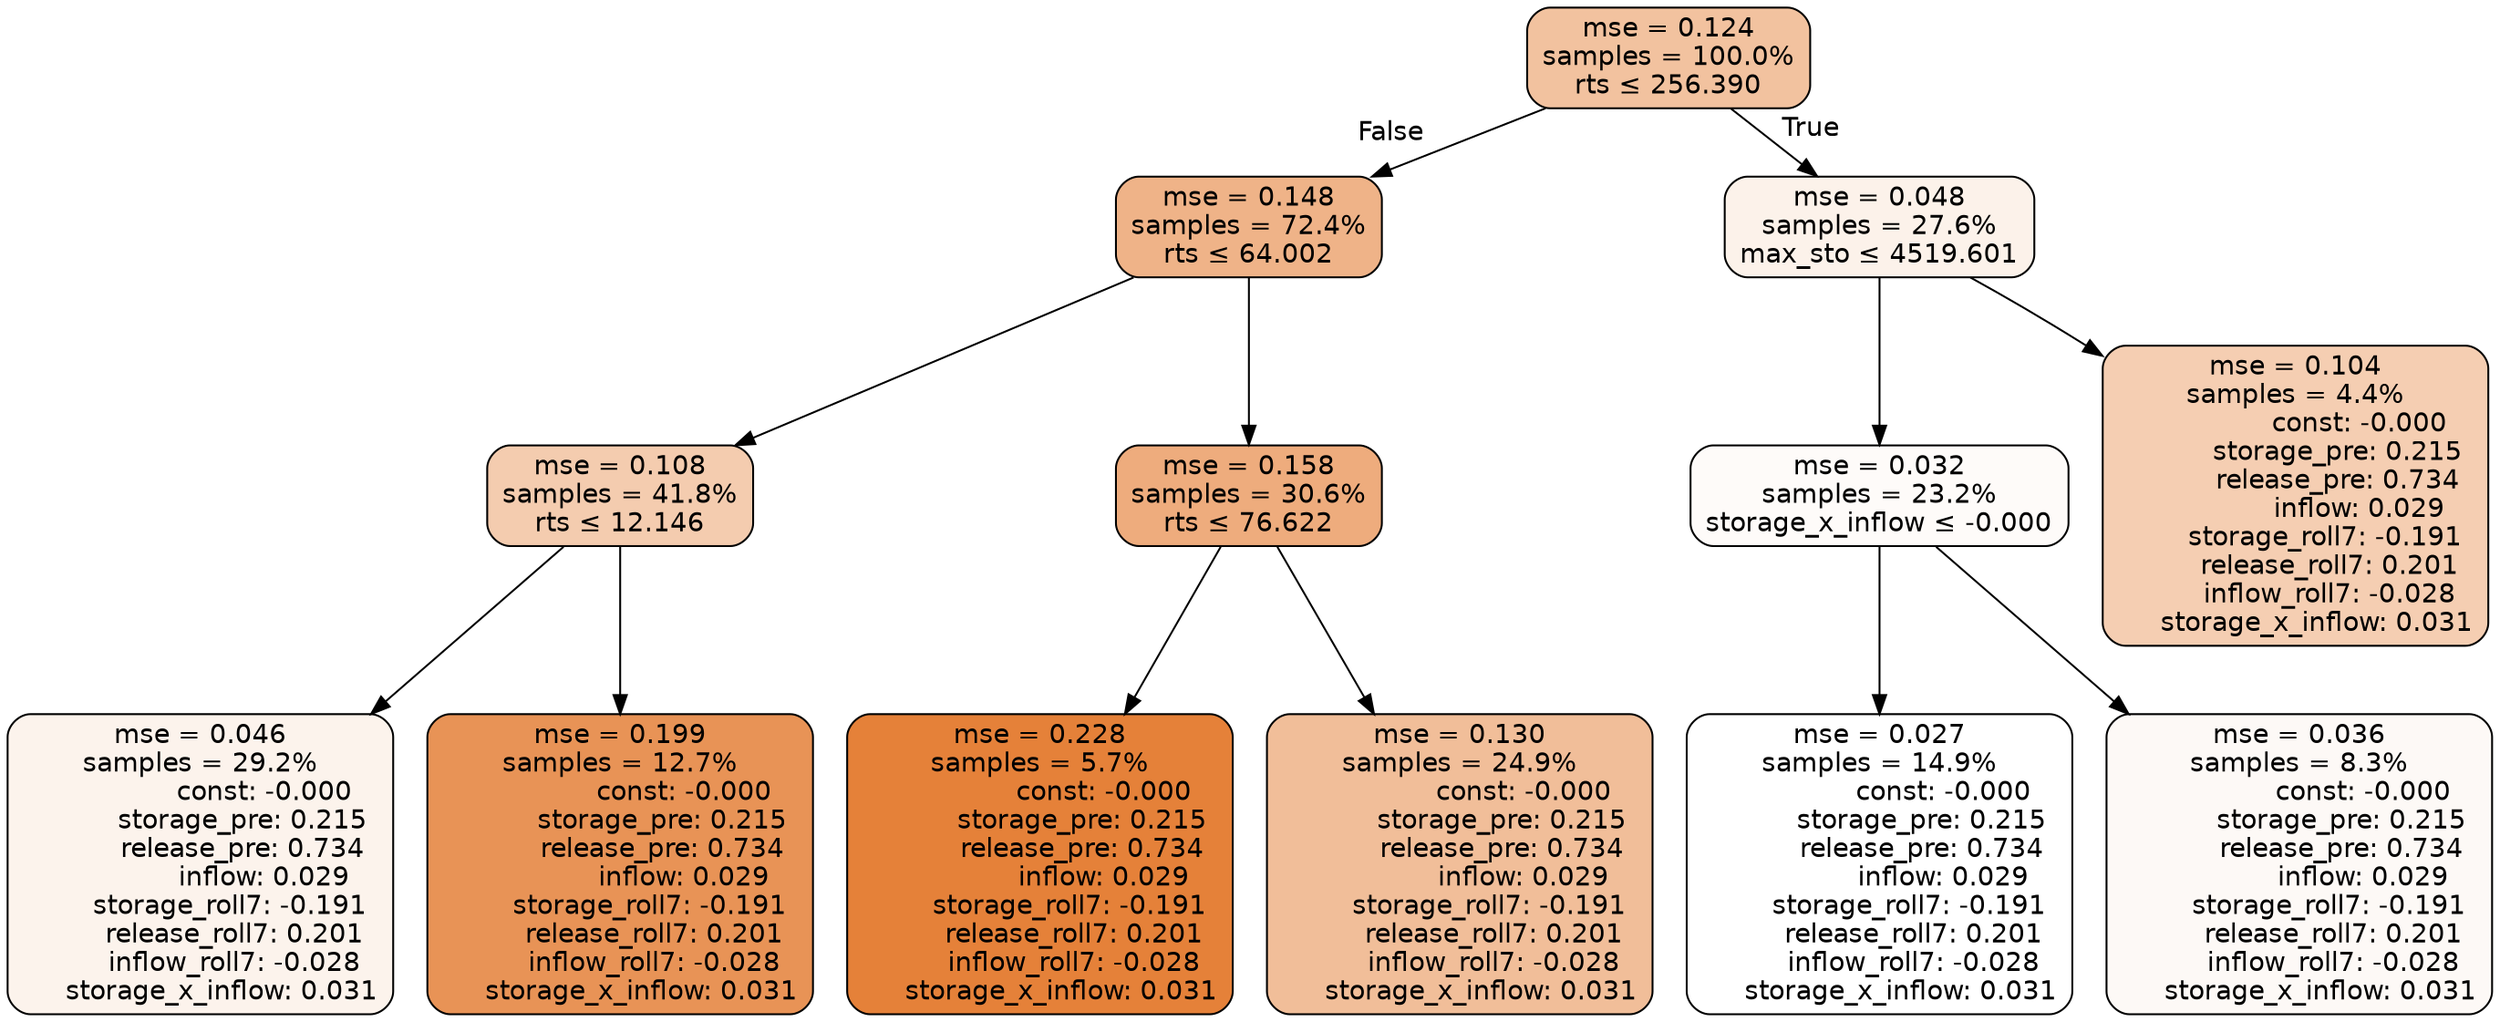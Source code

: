 digraph tree {
node [shape=rectangle, style="filled, rounded", color="black", fontname=helvetica] ;
edge [fontname=helvetica] ;
	"0" [label="mse = 0.124
samples = 100.0%
rts &le; 256.390", fillcolor="#f2c29f"]
	"1" [label="mse = 0.148
samples = 72.4%
rts &le; 64.002", fillcolor="#efb388"]
	"2" [label="mse = 0.108
samples = 41.8%
rts &le; 12.146", fillcolor="#f4ccaf"]
	"3" [label="mse = 0.046
samples = 29.2%
               const: -0.000
          storage_pre: 0.215
          release_pre: 0.734
               inflow: 0.029
       storage_roll7: -0.191
        release_roll7: 0.201
        inflow_roll7: -0.028
     storage_x_inflow: 0.031", fillcolor="#fcf3ec"]
	"4" [label="mse = 0.199
samples = 12.7%
               const: -0.000
          storage_pre: 0.215
          release_pre: 0.734
               inflow: 0.029
       storage_roll7: -0.191
        release_roll7: 0.201
        inflow_roll7: -0.028
     storage_x_inflow: 0.031", fillcolor="#e89356"]
	"5" [label="mse = 0.158
samples = 30.6%
rts &le; 76.622", fillcolor="#eeac7d"]
	"6" [label="mse = 0.228
samples = 5.7%
               const: -0.000
          storage_pre: 0.215
          release_pre: 0.734
               inflow: 0.029
       storage_roll7: -0.191
        release_roll7: 0.201
        inflow_roll7: -0.028
     storage_x_inflow: 0.031", fillcolor="#e58139"]
	"7" [label="mse = 0.130
samples = 24.9%
               const: -0.000
          storage_pre: 0.215
          release_pre: 0.734
               inflow: 0.029
       storage_roll7: -0.191
        release_roll7: 0.201
        inflow_roll7: -0.028
     storage_x_inflow: 0.031", fillcolor="#f1be99"]
	"8" [label="mse = 0.048
samples = 27.6%
max_sto &le; 4519.601", fillcolor="#fcf2ea"]
	"9" [label="mse = 0.032
samples = 23.2%
storage_x_inflow &le; -0.000", fillcolor="#fefbf9"]
	"10" [label="mse = 0.027
samples = 14.9%
               const: -0.000
          storage_pre: 0.215
          release_pre: 0.734
               inflow: 0.029
       storage_roll7: -0.191
        release_roll7: 0.201
        inflow_roll7: -0.028
     storage_x_inflow: 0.031", fillcolor="#ffffff"]
	"11" [label="mse = 0.036
samples = 8.3%
               const: -0.000
          storage_pre: 0.215
          release_pre: 0.734
               inflow: 0.029
       storage_roll7: -0.191
        release_roll7: 0.201
        inflow_roll7: -0.028
     storage_x_inflow: 0.031", fillcolor="#fdf9f6"]
	"12" [label="mse = 0.104
samples = 4.4%
               const: -0.000
          storage_pre: 0.215
          release_pre: 0.734
               inflow: 0.029
       storage_roll7: -0.191
        release_roll7: 0.201
        inflow_roll7: -0.028
     storage_x_inflow: 0.031", fillcolor="#f5ceb2"]

	"0" -> "1" [labeldistance=2.5, labelangle=45, headlabel="False"]
	"1" -> "2"
	"2" -> "3"
	"2" -> "4"
	"1" -> "5"
	"5" -> "6"
	"5" -> "7"
	"0" -> "8" [labeldistance=2.5, labelangle=-45, headlabel="True"]
	"8" -> "9"
	"9" -> "10"
	"9" -> "11"
	"8" -> "12"
}
